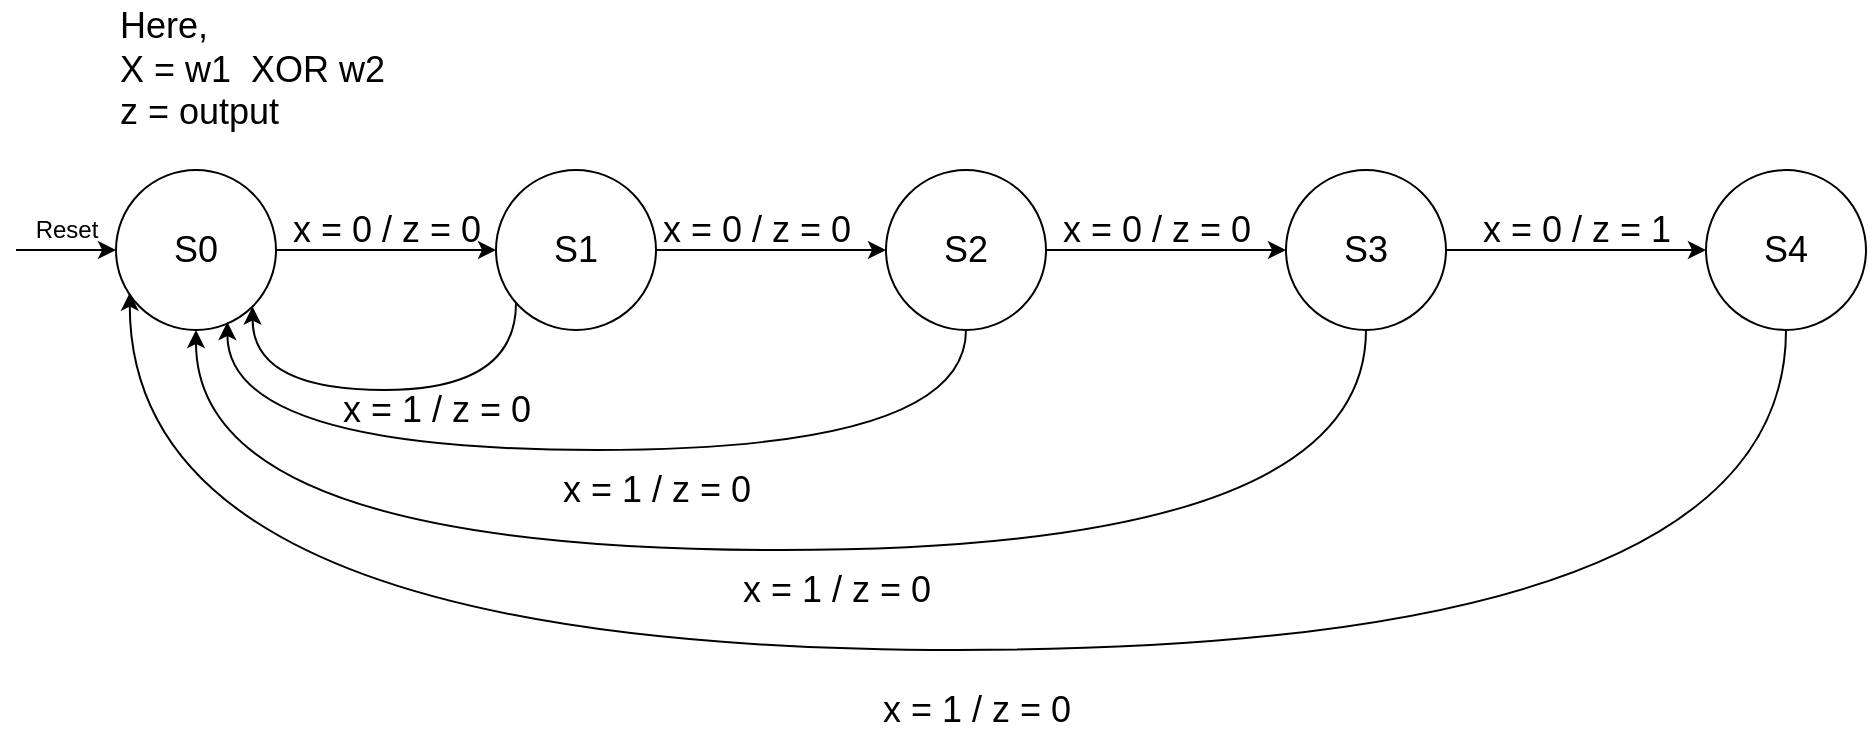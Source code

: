 <mxfile version="13.6.9" type="device" pages="3"><diagram id="5NGOE2tGFWz4HYqvg-R7" name="Exp 01"><mxGraphModel dx="868" dy="450" grid="1" gridSize="10" guides="1" tooltips="1" connect="1" arrows="1" fold="1" page="1" pageScale="1" pageWidth="850" pageHeight="1100" math="0" shadow="0"><root><mxCell id="0"/><mxCell id="1" parent="0"/><mxCell id="p2FqVE2PKyI7lyk0ydrF-8" style="edgeStyle=orthogonalEdgeStyle;rounded=0;orthogonalLoop=1;jettySize=auto;html=1;fontSize=18;" parent="1" source="p2FqVE2PKyI7lyk0ydrF-3" target="p2FqVE2PKyI7lyk0ydrF-4" edge="1"><mxGeometry relative="1" as="geometry"/></mxCell><mxCell id="p2FqVE2PKyI7lyk0ydrF-3" value="S0" style="ellipse;whiteSpace=wrap;html=1;aspect=fixed;fontSize=18;" parent="1" vertex="1"><mxGeometry x="65" y="155" width="80" height="80" as="geometry"/></mxCell><mxCell id="p2FqVE2PKyI7lyk0ydrF-9" style="edgeStyle=orthogonalEdgeStyle;rounded=0;orthogonalLoop=1;jettySize=auto;html=1;exitX=1;exitY=0.5;exitDx=0;exitDy=0;entryX=0;entryY=0.5;entryDx=0;entryDy=0;fontSize=18;" parent="1" source="p2FqVE2PKyI7lyk0ydrF-4" target="p2FqVE2PKyI7lyk0ydrF-5" edge="1"><mxGeometry relative="1" as="geometry"/></mxCell><mxCell id="p2FqVE2PKyI7lyk0ydrF-21" style="edgeStyle=orthogonalEdgeStyle;curved=1;orthogonalLoop=1;jettySize=auto;html=1;entryX=1;entryY=1;entryDx=0;entryDy=0;fontSize=18;" parent="1" source="p2FqVE2PKyI7lyk0ydrF-4" target="p2FqVE2PKyI7lyk0ydrF-3" edge="1"><mxGeometry relative="1" as="geometry"><Array as="points"><mxPoint x="265" y="265"/><mxPoint x="133" y="265"/></Array></mxGeometry></mxCell><mxCell id="p2FqVE2PKyI7lyk0ydrF-4" value="&lt;span style=&quot;font-size: 18px&quot;&gt;S1&lt;/span&gt;" style="ellipse;whiteSpace=wrap;html=1;aspect=fixed;fontSize=18;" parent="1" vertex="1"><mxGeometry x="255" y="155" width="80" height="80" as="geometry"/></mxCell><mxCell id="p2FqVE2PKyI7lyk0ydrF-10" style="edgeStyle=orthogonalEdgeStyle;rounded=0;orthogonalLoop=1;jettySize=auto;html=1;fontSize=18;" parent="1" source="p2FqVE2PKyI7lyk0ydrF-5" target="p2FqVE2PKyI7lyk0ydrF-6" edge="1"><mxGeometry relative="1" as="geometry"/></mxCell><mxCell id="p2FqVE2PKyI7lyk0ydrF-20" style="edgeStyle=orthogonalEdgeStyle;curved=1;orthogonalLoop=1;jettySize=auto;html=1;entryX=0.696;entryY=0.95;entryDx=0;entryDy=0;entryPerimeter=0;exitX=0.5;exitY=1;exitDx=0;exitDy=0;fontSize=18;" parent="1" source="p2FqVE2PKyI7lyk0ydrF-5" target="p2FqVE2PKyI7lyk0ydrF-3" edge="1"><mxGeometry relative="1" as="geometry"><Array as="points"><mxPoint x="490" y="295"/><mxPoint x="121" y="295"/></Array></mxGeometry></mxCell><mxCell id="p2FqVE2PKyI7lyk0ydrF-5" value="&lt;span style=&quot;font-size: 18px&quot;&gt;S2&lt;/span&gt;" style="ellipse;whiteSpace=wrap;html=1;aspect=fixed;fontSize=18;" parent="1" vertex="1"><mxGeometry x="450" y="155" width="80" height="80" as="geometry"/></mxCell><mxCell id="p2FqVE2PKyI7lyk0ydrF-11" style="edgeStyle=orthogonalEdgeStyle;rounded=0;orthogonalLoop=1;jettySize=auto;html=1;entryX=0;entryY=0.5;entryDx=0;entryDy=0;fontSize=18;" parent="1" source="p2FqVE2PKyI7lyk0ydrF-6" target="p2FqVE2PKyI7lyk0ydrF-7" edge="1"><mxGeometry relative="1" as="geometry"/></mxCell><mxCell id="p2FqVE2PKyI7lyk0ydrF-19" style="edgeStyle=orthogonalEdgeStyle;curved=1;orthogonalLoop=1;jettySize=auto;html=1;entryX=0.5;entryY=1;entryDx=0;entryDy=0;fontSize=18;" parent="1" source="p2FqVE2PKyI7lyk0ydrF-6" target="p2FqVE2PKyI7lyk0ydrF-3" edge="1"><mxGeometry relative="1" as="geometry"><Array as="points"><mxPoint x="690" y="345"/><mxPoint x="105" y="345"/></Array></mxGeometry></mxCell><mxCell id="p2FqVE2PKyI7lyk0ydrF-6" value="&lt;span style=&quot;font-size: 18px&quot;&gt;S3&lt;/span&gt;" style="ellipse;whiteSpace=wrap;html=1;aspect=fixed;fontSize=18;" parent="1" vertex="1"><mxGeometry x="650" y="155" width="80" height="80" as="geometry"/></mxCell><mxCell id="p2FqVE2PKyI7lyk0ydrF-16" style="edgeStyle=orthogonalEdgeStyle;orthogonalLoop=1;jettySize=auto;html=1;entryX=0.086;entryY=0.767;entryDx=0;entryDy=0;entryPerimeter=0;curved=1;fontSize=18;" parent="1" source="p2FqVE2PKyI7lyk0ydrF-7" target="p2FqVE2PKyI7lyk0ydrF-3" edge="1"><mxGeometry relative="1" as="geometry"><Array as="points"><mxPoint x="900" y="395"/><mxPoint x="72" y="395"/></Array></mxGeometry></mxCell><mxCell id="p2FqVE2PKyI7lyk0ydrF-7" value="S4" style="ellipse;whiteSpace=wrap;html=1;aspect=fixed;fontSize=18;" parent="1" vertex="1"><mxGeometry x="860" y="155" width="80" height="80" as="geometry"/></mxCell><mxCell id="p2FqVE2PKyI7lyk0ydrF-12" value="x = 0 / z = 0" style="text;html=1;align=center;verticalAlign=middle;resizable=0;points=[];autosize=1;fontSize=18;" parent="1" vertex="1"><mxGeometry x="145" y="170" width="110" height="30" as="geometry"/></mxCell><mxCell id="p2FqVE2PKyI7lyk0ydrF-25" value="x = 1 / z = 0" style="text;html=1;align=center;verticalAlign=middle;resizable=0;points=[];autosize=1;fontSize=18;" parent="1" vertex="1"><mxGeometry x="170" y="260" width="110" height="30" as="geometry"/></mxCell><mxCell id="p2FqVE2PKyI7lyk0ydrF-27" value="Here,&lt;br style=&quot;font-size: 18px;&quot;&gt;X = w1&amp;nbsp; XOR w2&lt;br style=&quot;font-size: 18px;&quot;&gt;z = output" style="text;html=1;align=left;verticalAlign=middle;resizable=0;points=[];autosize=1;fontSize=18;" parent="1" vertex="1"><mxGeometry x="65" y="70" width="150" height="70" as="geometry"/></mxCell><mxCell id="Lc10320GfKvqtvQBCDG6-1" value="x = 0 / z = 0" style="text;html=1;align=center;verticalAlign=middle;resizable=0;points=[];autosize=1;fontSize=18;" parent="1" vertex="1"><mxGeometry x="330" y="170" width="110" height="30" as="geometry"/></mxCell><mxCell id="Lc10320GfKvqtvQBCDG6-2" value="x = 0 / z = 0" style="text;html=1;align=center;verticalAlign=middle;resizable=0;points=[];autosize=1;fontSize=18;" parent="1" vertex="1"><mxGeometry x="530" y="170" width="110" height="30" as="geometry"/></mxCell><mxCell id="Lc10320GfKvqtvQBCDG6-3" value="x = 0 / z = 1" style="text;html=1;align=center;verticalAlign=middle;resizable=0;points=[];autosize=1;fontSize=18;" parent="1" vertex="1"><mxGeometry x="740" y="170" width="110" height="30" as="geometry"/></mxCell><mxCell id="Lc10320GfKvqtvQBCDG6-4" value="x = 1 / z = 0" style="text;html=1;align=center;verticalAlign=middle;resizable=0;points=[];autosize=1;fontSize=18;" parent="1" vertex="1"><mxGeometry x="280" y="300" width="110" height="30" as="geometry"/></mxCell><mxCell id="Lc10320GfKvqtvQBCDG6-5" value="x = 1 / z = 0" style="text;html=1;align=center;verticalAlign=middle;resizable=0;points=[];autosize=1;fontSize=18;" parent="1" vertex="1"><mxGeometry x="370" y="350" width="110" height="30" as="geometry"/></mxCell><mxCell id="Lc10320GfKvqtvQBCDG6-6" value="x = 1 / z = 0" style="text;html=1;align=center;verticalAlign=middle;resizable=0;points=[];autosize=1;fontSize=18;" parent="1" vertex="1"><mxGeometry x="440" y="410" width="110" height="30" as="geometry"/></mxCell><mxCell id="482zhEFr-EVfGNxSW8BC-1" value="" style="endArrow=classic;html=1;entryX=0;entryY=0.5;entryDx=0;entryDy=0;" parent="1" target="p2FqVE2PKyI7lyk0ydrF-3" edge="1"><mxGeometry width="50" height="50" relative="1" as="geometry"><mxPoint x="15" y="195" as="sourcePoint"/><mxPoint x="65" y="190" as="targetPoint"/></mxGeometry></mxCell><mxCell id="482zhEFr-EVfGNxSW8BC-2" value="Reset" style="text;html=1;align=center;verticalAlign=middle;resizable=0;points=[];autosize=1;" parent="1" vertex="1"><mxGeometry x="15" y="175" width="50" height="20" as="geometry"/></mxCell></root></mxGraphModel></diagram><diagram id="tiapFsaYg6s2w18d2oO-" name="Exp 02"><mxGraphModel dx="868" dy="450" grid="1" gridSize="10" guides="1" tooltips="1" connect="1" arrows="1" fold="1" page="1" pageScale="1" pageWidth="850" pageHeight="1100" math="0" shadow="0"><root><mxCell id="bcB_m0hUA_dKD3UI2126-0"/><mxCell id="bcB_m0hUA_dKD3UI2126-1" parent="bcB_m0hUA_dKD3UI2126-0"/><mxCell id="uKXSawTkjNMrsAI7SBF6-1" value="" style="group" parent="bcB_m0hUA_dKD3UI2126-1" vertex="1" connectable="0"><mxGeometry x="150" y="20" width="540.68" height="494.655" as="geometry"/></mxCell><mxCell id="uKXSawTkjNMrsAI7SBF6-0" value="" style="group;container=1;" parent="uKXSawTkjNMrsAI7SBF6-1" vertex="1" connectable="0"><mxGeometry width="540.68" height="494.655" as="geometry"/></mxCell><mxCell id="bJRdIdfa7bELY08noHjK-0" value="S0&lt;br&gt;z = 0" style="ellipse;whiteSpace=wrap;html=1;aspect=fixed;fontSize=21;" parent="uKXSawTkjNMrsAI7SBF6-0" vertex="1"><mxGeometry x="67.585" y="126.724" width="67.585" height="67.585" as="geometry"/></mxCell><mxCell id="7_fNM4bDJis9TwQh7yJK-6" style="edgeStyle=orthogonalEdgeStyle;curved=1;orthogonalLoop=1;jettySize=auto;html=1;entryX=0.5;entryY=1;entryDx=0;entryDy=0;fontSize=18;" parent="uKXSawTkjNMrsAI7SBF6-0" source="bJRdIdfa7bELY08noHjK-1" target="bJRdIdfa7bELY08noHjK-0" edge="1"><mxGeometry relative="1" as="geometry"/></mxCell><mxCell id="bJRdIdfa7bELY08noHjK-1" value="S1&lt;br&gt;z = 0" style="ellipse;whiteSpace=wrap;html=1;aspect=fixed;fontSize=21;" parent="uKXSawTkjNMrsAI7SBF6-0" vertex="1"><mxGeometry x="67.585" y="354.828" width="67.585" height="67.585" as="geometry"/></mxCell><mxCell id="7_fNM4bDJis9TwQh7yJK-12" style="edgeStyle=orthogonalEdgeStyle;curved=1;orthogonalLoop=1;jettySize=auto;html=1;fontSize=18;" parent="uKXSawTkjNMrsAI7SBF6-0" source="bJRdIdfa7bELY08noHjK-2" target="bJRdIdfa7bELY08noHjK-0" edge="1"><mxGeometry relative="1" as="geometry"/></mxCell><mxCell id="7_fNM4bDJis9TwQh7yJK-14" style="edgeStyle=none;orthogonalLoop=1;jettySize=auto;html=1;exitX=0;exitY=1;exitDx=0;exitDy=0;entryX=0.95;entryY=0.713;entryDx=0;entryDy=0;entryPerimeter=0;fontSize=18;curved=1;" parent="uKXSawTkjNMrsAI7SBF6-0" source="bJRdIdfa7bELY08noHjK-2" target="bJRdIdfa7bELY08noHjK-0" edge="1"><mxGeometry relative="1" as="geometry"><Array as="points"><mxPoint x="261.892" y="219.655"/></Array></mxGeometry></mxCell><mxCell id="bJRdIdfa7bELY08noHjK-2" value="S3&lt;br&gt;&lt;span style=&quot;font-size: 18px&quot;&gt;z = 1&lt;/span&gt;" style="ellipse;whiteSpace=wrap;html=1;aspect=fixed;fontSize=21;" parent="uKXSawTkjNMrsAI7SBF6-0" vertex="1"><mxGeometry x="397.062" y="126.724" width="67.585" height="67.585" as="geometry"/></mxCell><mxCell id="Km3mi2Fuon0UNIkUWR2b-0" style="edgeStyle=orthogonalEdgeStyle;curved=1;orthogonalLoop=1;jettySize=auto;html=1;entryX=0;entryY=0.5;entryDx=0;entryDy=0;fontSize=18;strokeColor=none;" parent="uKXSawTkjNMrsAI7SBF6-0" source="bJRdIdfa7bELY08noHjK-0" target="bJRdIdfa7bELY08noHjK-2" edge="1"><mxGeometry relative="1" as="geometry"/></mxCell><mxCell id="Km3mi2Fuon0UNIkUWR2b-1" style="edgeStyle=orthogonalEdgeStyle;curved=1;orthogonalLoop=1;jettySize=auto;html=1;entryX=0.5;entryY=0;entryDx=0;entryDy=0;fontSize=18;" parent="uKXSawTkjNMrsAI7SBF6-0" source="bJRdIdfa7bELY08noHjK-0" target="bJRdIdfa7bELY08noHjK-2" edge="1"><mxGeometry relative="1" as="geometry"><Array as="points"><mxPoint x="101.377" y="84.483"/><mxPoint x="430.854" y="84.483"/></Array></mxGeometry></mxCell><mxCell id="7_fNM4bDJis9TwQh7yJK-8" style="edgeStyle=orthogonalEdgeStyle;curved=1;orthogonalLoop=1;jettySize=auto;html=1;entryX=0.5;entryY=1;entryDx=0;entryDy=0;fontSize=18;" parent="uKXSawTkjNMrsAI7SBF6-0" source="bJRdIdfa7bELY08noHjK-3" target="bJRdIdfa7bELY08noHjK-2" edge="1"><mxGeometry relative="1" as="geometry"/></mxCell><mxCell id="7_fNM4bDJis9TwQh7yJK-10" style="edgeStyle=orthogonalEdgeStyle;curved=1;orthogonalLoop=1;jettySize=auto;html=1;entryX=1;entryY=1;entryDx=0;entryDy=0;fontSize=18;" parent="uKXSawTkjNMrsAI7SBF6-0" source="bJRdIdfa7bELY08noHjK-3" target="bJRdIdfa7bELY08noHjK-0" edge="1"><mxGeometry relative="1" as="geometry"><Array as="points"><mxPoint x="430.854" y="430.862"/><mxPoint x="125.032" y="430.862"/></Array></mxGeometry></mxCell><mxCell id="bJRdIdfa7bELY08noHjK-3" value="S2&lt;br&gt;z = 0" style="ellipse;whiteSpace=wrap;html=1;aspect=fixed;fontSize=21;" parent="uKXSawTkjNMrsAI7SBF6-0" vertex="1"><mxGeometry x="397.062" y="354.828" width="67.585" height="67.585" as="geometry"/></mxCell><mxCell id="7_fNM4bDJis9TwQh7yJK-2" value="w = 0" style="text;html=1;align=center;verticalAlign=middle;resizable=0;points=[];autosize=1;fontSize=18;" parent="uKXSawTkjNMrsAI7SBF6-0" vertex="1"><mxGeometry x="320.684" y="270.345" width="60" height="30" as="geometry"/></mxCell><mxCell id="7_fNM4bDJis9TwQh7yJK-3" value="w = 1" style="text;html=1;align=center;verticalAlign=middle;resizable=0;points=[];autosize=1;fontSize=18;" parent="uKXSawTkjNMrsAI7SBF6-0" vertex="1"><mxGeometry x="253.099" y="50.69" width="60" height="30" as="geometry"/></mxCell><mxCell id="7_fNM4bDJis9TwQh7yJK-1" style="orthogonalLoop=1;jettySize=auto;html=1;entryX=0;entryY=0.5;entryDx=0;entryDy=0;fontSize=18;rounded=0;" parent="uKXSawTkjNMrsAI7SBF6-0" source="bJRdIdfa7bELY08noHjK-0" target="bJRdIdfa7bELY08noHjK-3" edge="1"><mxGeometry relative="1" as="geometry"/></mxCell><mxCell id="7_fNM4bDJis9TwQh7yJK-4" style="edgeStyle=orthogonalEdgeStyle;curved=1;orthogonalLoop=1;jettySize=auto;html=1;entryX=0.588;entryY=1;entryDx=0;entryDy=0;entryPerimeter=0;fontSize=18;exitX=0;exitY=1;exitDx=0;exitDy=0;" parent="uKXSawTkjNMrsAI7SBF6-0" source="bJRdIdfa7bELY08noHjK-1" target="bJRdIdfa7bELY08noHjK-1" edge="1"><mxGeometry relative="1" as="geometry"><Array as="points"><mxPoint x="77.723" y="456.207"/><mxPoint x="107.291" y="456.207"/></Array></mxGeometry></mxCell><mxCell id="7_fNM4bDJis9TwQh7yJK-5" value="w = 0&amp;nbsp;" style="text;html=1;align=center;verticalAlign=middle;resizable=0;points=[];autosize=1;fontSize=18;" parent="uKXSawTkjNMrsAI7SBF6-0" vertex="1"><mxGeometry x="79.913" y="464.655" width="60" height="30" as="geometry"/></mxCell><mxCell id="7_fNM4bDJis9TwQh7yJK-7" value="w = 1" style="text;html=1;align=center;verticalAlign=middle;resizable=0;points=[];autosize=1;fontSize=18;" parent="uKXSawTkjNMrsAI7SBF6-0" vertex="1"><mxGeometry x="15" y="261.897" width="60" height="30" as="geometry"/></mxCell><mxCell id="7_fNM4bDJis9TwQh7yJK-9" value="w = 0" style="text;html=1;align=center;verticalAlign=middle;resizable=0;points=[];autosize=1;fontSize=18;" parent="uKXSawTkjNMrsAI7SBF6-0" vertex="1"><mxGeometry x="472.751" y="270.345" width="60" height="30" as="geometry"/></mxCell><mxCell id="7_fNM4bDJis9TwQh7yJK-11" value="w = 1" style="text;html=1;align=center;verticalAlign=middle;resizable=0;points=[];autosize=1;fontSize=18;" parent="uKXSawTkjNMrsAI7SBF6-0" vertex="1"><mxGeometry x="278.444" y="435.086" width="60" height="30" as="geometry"/></mxCell><mxCell id="7_fNM4bDJis9TwQh7yJK-13" value="w = 0" style="text;html=1;align=center;verticalAlign=middle;resizable=0;points=[];autosize=1;fontSize=18;" parent="uKXSawTkjNMrsAI7SBF6-0" vertex="1"><mxGeometry x="253.099" y="126.722" width="60" height="30" as="geometry"/></mxCell><mxCell id="7_fNM4bDJis9TwQh7yJK-15" value="w = 1" style="text;html=1;align=center;verticalAlign=middle;resizable=0;points=[];autosize=1;fontSize=18;" parent="uKXSawTkjNMrsAI7SBF6-0" vertex="1"><mxGeometry x="253.103" y="165.174" width="60" height="30" as="geometry"/></mxCell><mxCell id="qIK2T3wSCkze1W8hXAeP-0" value="Here,&lt;br style=&quot;font-size: 18px&quot;&gt;w = input&lt;br style=&quot;font-size: 18px&quot;&gt;z = output" style="text;html=1;align=left;verticalAlign=middle;resizable=0;points=[];autosize=1;fontSize=18;" parent="uKXSawTkjNMrsAI7SBF6-0" vertex="1"><mxGeometry width="100" height="70" as="geometry"/></mxCell><mxCell id="lrsvlbAgggtADv4opfeg-0" value="" style="endArrow=classic;html=1;entryX=0;entryY=0.5;entryDx=0;entryDy=0;" parent="uKXSawTkjNMrsAI7SBF6-0" edge="1"><mxGeometry width="50" height="50" relative="1" as="geometry"><mxPoint x="17.58" y="164.17" as="sourcePoint"/><mxPoint x="67.58" y="164.17" as="targetPoint"/></mxGeometry></mxCell><mxCell id="lrsvlbAgggtADv4opfeg-1" value="Reset" style="text;html=1;align=center;verticalAlign=middle;resizable=0;points=[];autosize=1;" parent="uKXSawTkjNMrsAI7SBF6-0" vertex="1"><mxGeometry x="17.58" y="144.17" width="50" height="20" as="geometry"/></mxCell></root></mxGraphModel></diagram><diagram id="YdMVT_fNHOiXeizKJCq8" name="Example 01"><mxGraphModel dx="1449" dy="310" grid="1" gridSize="10" guides="1" tooltips="1" connect="1" arrows="1" fold="1" page="1" pageScale="1" pageWidth="850" pageHeight="1100" math="0" shadow="0"><root><mxCell id="MlbBdSAsrQ15_oxUTQW9-0"/><mxCell id="MlbBdSAsrQ15_oxUTQW9-1" parent="MlbBdSAsrQ15_oxUTQW9-0"/><mxCell id="MlbBdSAsrQ15_oxUTQW9-13" value="" style="edgeStyle=orthogonalEdgeStyle;curved=1;orthogonalLoop=1;jettySize=auto;html=1;" edge="1" parent="MlbBdSAsrQ15_oxUTQW9-1" source="MlbBdSAsrQ15_oxUTQW9-2" target="MlbBdSAsrQ15_oxUTQW9-3"><mxGeometry relative="1" as="geometry"/></mxCell><mxCell id="MlbBdSAsrQ15_oxUTQW9-2" value="S0" style="ellipse;whiteSpace=wrap;html=1;aspect=fixed;" vertex="1" parent="MlbBdSAsrQ15_oxUTQW9-1"><mxGeometry x="30" y="180" width="80" height="80" as="geometry"/></mxCell><mxCell id="MlbBdSAsrQ15_oxUTQW9-15" value="" style="edgeStyle=orthogonalEdgeStyle;curved=1;orthogonalLoop=1;jettySize=auto;html=1;" edge="1" parent="MlbBdSAsrQ15_oxUTQW9-1" source="MlbBdSAsrQ15_oxUTQW9-3" target="MlbBdSAsrQ15_oxUTQW9-4"><mxGeometry relative="1" as="geometry"/></mxCell><mxCell id="MlbBdSAsrQ15_oxUTQW9-21" value="" style="edgeStyle=orthogonalEdgeStyle;curved=1;orthogonalLoop=1;jettySize=auto;html=1;" edge="1" parent="MlbBdSAsrQ15_oxUTQW9-1" source="MlbBdSAsrQ15_oxUTQW9-3" target="MlbBdSAsrQ15_oxUTQW9-7"><mxGeometry relative="1" as="geometry"/></mxCell><mxCell id="MlbBdSAsrQ15_oxUTQW9-3" value="S1" style="ellipse;whiteSpace=wrap;html=1;aspect=fixed;" vertex="1" parent="MlbBdSAsrQ15_oxUTQW9-1"><mxGeometry x="180" y="180" width="80" height="80" as="geometry"/></mxCell><mxCell id="MlbBdSAsrQ15_oxUTQW9-17" value="" style="edgeStyle=orthogonalEdgeStyle;curved=1;orthogonalLoop=1;jettySize=auto;html=1;" edge="1" parent="MlbBdSAsrQ15_oxUTQW9-1" source="MlbBdSAsrQ15_oxUTQW9-4" target="MlbBdSAsrQ15_oxUTQW9-5"><mxGeometry relative="1" as="geometry"/></mxCell><mxCell id="MlbBdSAsrQ15_oxUTQW9-29" style="edgeStyle=orthogonalEdgeStyle;curved=1;orthogonalLoop=1;jettySize=auto;html=1;entryX=1;entryY=0.5;entryDx=0;entryDy=0;" edge="1" parent="MlbBdSAsrQ15_oxUTQW9-1" source="MlbBdSAsrQ15_oxUTQW9-4" target="MlbBdSAsrQ15_oxUTQW9-7"><mxGeometry relative="1" as="geometry"><Array as="points"><mxPoint x="370" y="360"/></Array></mxGeometry></mxCell><mxCell id="MlbBdSAsrQ15_oxUTQW9-4" value="S2" style="ellipse;whiteSpace=wrap;html=1;aspect=fixed;" vertex="1" parent="MlbBdSAsrQ15_oxUTQW9-1"><mxGeometry x="330" y="180" width="80" height="80" as="geometry"/></mxCell><mxCell id="MlbBdSAsrQ15_oxUTQW9-19" value="" style="edgeStyle=orthogonalEdgeStyle;curved=1;orthogonalLoop=1;jettySize=auto;html=1;" edge="1" parent="MlbBdSAsrQ15_oxUTQW9-1" source="MlbBdSAsrQ15_oxUTQW9-5" target="MlbBdSAsrQ15_oxUTQW9-6"><mxGeometry relative="1" as="geometry"/></mxCell><mxCell id="MlbBdSAsrQ15_oxUTQW9-31" style="edgeStyle=orthogonalEdgeStyle;curved=1;orthogonalLoop=1;jettySize=auto;html=1;entryX=0.958;entryY=0.688;entryDx=0;entryDy=0;entryPerimeter=0;" edge="1" parent="MlbBdSAsrQ15_oxUTQW9-1" source="MlbBdSAsrQ15_oxUTQW9-5" target="MlbBdSAsrQ15_oxUTQW9-7"><mxGeometry relative="1" as="geometry"><Array as="points"><mxPoint x="490" y="375"/></Array></mxGeometry></mxCell><mxCell id="MlbBdSAsrQ15_oxUTQW9-5" value="S3" style="ellipse;whiteSpace=wrap;html=1;aspect=fixed;" vertex="1" parent="MlbBdSAsrQ15_oxUTQW9-1"><mxGeometry x="480" y="180" width="80" height="80" as="geometry"/></mxCell><mxCell id="MlbBdSAsrQ15_oxUTQW9-27" style="edgeStyle=orthogonalEdgeStyle;curved=1;orthogonalLoop=1;jettySize=auto;html=1;" edge="1" parent="MlbBdSAsrQ15_oxUTQW9-1" source="MlbBdSAsrQ15_oxUTQW9-6" target="MlbBdSAsrQ15_oxUTQW9-6"><mxGeometry relative="1" as="geometry"><mxPoint x="750" y="200" as="targetPoint"/></mxGeometry></mxCell><mxCell id="MlbBdSAsrQ15_oxUTQW9-33" style="edgeStyle=orthogonalEdgeStyle;curved=1;orthogonalLoop=1;jettySize=auto;html=1;entryX=1;entryY=1;entryDx=0;entryDy=0;" edge="1" parent="MlbBdSAsrQ15_oxUTQW9-1" source="MlbBdSAsrQ15_oxUTQW9-6" target="MlbBdSAsrQ15_oxUTQW9-7"><mxGeometry relative="1" as="geometry"><Array as="points"><mxPoint x="670" y="388"/></Array></mxGeometry></mxCell><mxCell id="MlbBdSAsrQ15_oxUTQW9-6" value="S4" style="ellipse;whiteSpace=wrap;html=1;aspect=fixed;" vertex="1" parent="MlbBdSAsrQ15_oxUTQW9-1"><mxGeometry x="630" y="180" width="80" height="80" as="geometry"/></mxCell><mxCell id="MlbBdSAsrQ15_oxUTQW9-22" value="" style="edgeStyle=orthogonalEdgeStyle;curved=1;orthogonalLoop=1;jettySize=auto;html=1;" edge="1" parent="MlbBdSAsrQ15_oxUTQW9-1" source="MlbBdSAsrQ15_oxUTQW9-7" target="MlbBdSAsrQ15_oxUTQW9-8"><mxGeometry relative="1" as="geometry"/></mxCell><mxCell id="MlbBdSAsrQ15_oxUTQW9-35" style="edgeStyle=orthogonalEdgeStyle;curved=1;orthogonalLoop=1;jettySize=auto;html=1;entryX=0.025;entryY=0.72;entryDx=0;entryDy=0;entryPerimeter=0;" edge="1" parent="MlbBdSAsrQ15_oxUTQW9-1" source="MlbBdSAsrQ15_oxUTQW9-7" target="MlbBdSAsrQ15_oxUTQW9-3"><mxGeometry relative="1" as="geometry"><Array as="points"><mxPoint x="150" y="360"/><mxPoint x="150" y="238"/></Array></mxGeometry></mxCell><mxCell id="MlbBdSAsrQ15_oxUTQW9-7" value="S5" style="ellipse;whiteSpace=wrap;html=1;aspect=fixed;" vertex="1" parent="MlbBdSAsrQ15_oxUTQW9-1"><mxGeometry x="180" y="320" width="80" height="80" as="geometry"/></mxCell><mxCell id="MlbBdSAsrQ15_oxUTQW9-23" value="" style="edgeStyle=orthogonalEdgeStyle;curved=1;orthogonalLoop=1;jettySize=auto;html=1;" edge="1" parent="MlbBdSAsrQ15_oxUTQW9-1" source="MlbBdSAsrQ15_oxUTQW9-8" target="MlbBdSAsrQ15_oxUTQW9-9"><mxGeometry relative="1" as="geometry"/></mxCell><mxCell id="MlbBdSAsrQ15_oxUTQW9-38" style="edgeStyle=orthogonalEdgeStyle;curved=1;orthogonalLoop=1;jettySize=auto;html=1;" edge="1" parent="MlbBdSAsrQ15_oxUTQW9-1" source="MlbBdSAsrQ15_oxUTQW9-8" target="MlbBdSAsrQ15_oxUTQW9-2"><mxGeometry relative="1" as="geometry"><Array as="points"><mxPoint x="50" y="500"/></Array></mxGeometry></mxCell><mxCell id="MlbBdSAsrQ15_oxUTQW9-8" value="S6" style="ellipse;whiteSpace=wrap;html=1;aspect=fixed;" vertex="1" parent="MlbBdSAsrQ15_oxUTQW9-1"><mxGeometry x="180" y="460" width="80" height="80" as="geometry"/></mxCell><mxCell id="MlbBdSAsrQ15_oxUTQW9-40" style="edgeStyle=orthogonalEdgeStyle;curved=1;orthogonalLoop=1;jettySize=auto;html=1;entryX=0;entryY=0.75;entryDx=0;entryDy=0;entryPerimeter=0;" edge="1" parent="MlbBdSAsrQ15_oxUTQW9-1" source="MlbBdSAsrQ15_oxUTQW9-9" target="MlbBdSAsrQ15_oxUTQW9-7"><mxGeometry relative="1" as="geometry"><Array as="points"><mxPoint x="110" y="640"/><mxPoint x="110" y="380"/></Array></mxGeometry></mxCell><mxCell id="MlbBdSAsrQ15_oxUTQW9-42" style="edgeStyle=orthogonalEdgeStyle;curved=1;orthogonalLoop=1;jettySize=auto;html=1;entryX=0.5;entryY=0;entryDx=0;entryDy=0;" edge="1" parent="MlbBdSAsrQ15_oxUTQW9-1" source="MlbBdSAsrQ15_oxUTQW9-9" target="MlbBdSAsrQ15_oxUTQW9-4"><mxGeometry relative="1" as="geometry"><Array as="points"><mxPoint x="850" y="640"/><mxPoint x="850" y="100"/><mxPoint x="370" y="100"/></Array></mxGeometry></mxCell><mxCell id="MlbBdSAsrQ15_oxUTQW9-9" value="S7" style="ellipse;whiteSpace=wrap;html=1;aspect=fixed;" vertex="1" parent="MlbBdSAsrQ15_oxUTQW9-1"><mxGeometry x="180" y="600" width="80" height="80" as="geometry"/></mxCell><mxCell id="MlbBdSAsrQ15_oxUTQW9-10" value="" style="endArrow=classic;html=1;exitX=0;exitY=0.5;exitDx=0;exitDy=0;entryX=0.598;entryY=-0.01;entryDx=0;entryDy=0;curved=1;entryPerimeter=0;" edge="1" parent="MlbBdSAsrQ15_oxUTQW9-1" source="MlbBdSAsrQ15_oxUTQW9-2" target="MlbBdSAsrQ15_oxUTQW9-2"><mxGeometry width="50" height="50" relative="1" as="geometry"><mxPoint x="360" y="310" as="sourcePoint"/><mxPoint x="410" y="260" as="targetPoint"/><Array as="points"><mxPoint x="-10" y="140"/></Array></mxGeometry></mxCell><mxCell id="MlbBdSAsrQ15_oxUTQW9-11" value="W= 0&amp;nbsp; / Z = 0" style="text;html=1;align=center;verticalAlign=middle;resizable=0;points=[];autosize=1;" vertex="1" parent="MlbBdSAsrQ15_oxUTQW9-1"><mxGeometry x="10" y="130" width="80" height="20" as="geometry"/></mxCell><mxCell id="MlbBdSAsrQ15_oxUTQW9-14" value="W = 1 / Z = 0" style="text;html=1;align=center;verticalAlign=middle;resizable=0;points=[];autosize=1;" vertex="1" parent="MlbBdSAsrQ15_oxUTQW9-1"><mxGeometry x="100" y="180" width="80" height="20" as="geometry"/></mxCell><mxCell id="MlbBdSAsrQ15_oxUTQW9-16" value="W = 1 / Z = 0" style="text;html=1;align=center;verticalAlign=middle;resizable=0;points=[];autosize=1;" vertex="1" parent="MlbBdSAsrQ15_oxUTQW9-1"><mxGeometry x="250" y="190" width="80" height="20" as="geometry"/></mxCell><mxCell id="MlbBdSAsrQ15_oxUTQW9-18" value="W = 1 / Z = 0" style="text;html=1;align=center;verticalAlign=middle;resizable=0;points=[];autosize=1;" vertex="1" parent="MlbBdSAsrQ15_oxUTQW9-1"><mxGeometry x="400" y="190" width="80" height="20" as="geometry"/></mxCell><mxCell id="MlbBdSAsrQ15_oxUTQW9-20" value="&lt;span style=&quot;color: rgb(0 , 0 , 0) ; font-family: &amp;#34;helvetica&amp;#34; ; font-size: 12px ; font-style: normal ; font-weight: 400 ; letter-spacing: normal ; text-align: center ; text-indent: 0px ; text-transform: none ; word-spacing: 0px ; background-color: rgb(248 , 249 , 250) ; display: inline ; float: none&quot;&gt;W = 1 / Z = 1&lt;/span&gt;" style="text;whiteSpace=wrap;html=1;" vertex="1" parent="MlbBdSAsrQ15_oxUTQW9-1"><mxGeometry x="560" y="185" width="90" height="30" as="geometry"/></mxCell><mxCell id="MlbBdSAsrQ15_oxUTQW9-24" value="W= 0&amp;nbsp; / Z = 0" style="text;html=1;align=center;verticalAlign=middle;resizable=0;points=[];autosize=1;" vertex="1" parent="MlbBdSAsrQ15_oxUTQW9-1"><mxGeometry x="230" y="280" width="80" height="20" as="geometry"/></mxCell><mxCell id="MlbBdSAsrQ15_oxUTQW9-25" value="W= 0&amp;nbsp; / Z = 0" style="text;html=1;align=center;verticalAlign=middle;resizable=0;points=[];autosize=1;" vertex="1" parent="MlbBdSAsrQ15_oxUTQW9-1"><mxGeometry x="236.5" y="420" width="80" height="20" as="geometry"/></mxCell><mxCell id="MlbBdSAsrQ15_oxUTQW9-26" value="W= 1&amp;nbsp; / Z = 1" style="text;html=1;align=center;verticalAlign=middle;resizable=0;points=[];autosize=1;" vertex="1" parent="MlbBdSAsrQ15_oxUTQW9-1"><mxGeometry x="236.5" y="560" width="80" height="20" as="geometry"/></mxCell><mxCell id="MlbBdSAsrQ15_oxUTQW9-28" value="W = 1 / Z = 0" style="text;html=1;align=center;verticalAlign=middle;resizable=0;points=[];autosize=1;" vertex="1" parent="MlbBdSAsrQ15_oxUTQW9-1"><mxGeometry x="730" y="190" width="80" height="20" as="geometry"/></mxCell><mxCell id="MlbBdSAsrQ15_oxUTQW9-30" value="W= 0&amp;nbsp; / Z = 0" style="text;html=1;align=center;verticalAlign=middle;resizable=0;points=[];autosize=1;" vertex="1" parent="MlbBdSAsrQ15_oxUTQW9-1"><mxGeometry x="350" y="320" width="80" height="20" as="geometry"/></mxCell><mxCell id="MlbBdSAsrQ15_oxUTQW9-32" value="W= 0&amp;nbsp; / Z = 0" style="text;html=1;align=center;verticalAlign=middle;resizable=0;points=[];autosize=1;" vertex="1" parent="MlbBdSAsrQ15_oxUTQW9-1"><mxGeometry x="453" y="330" width="80" height="20" as="geometry"/></mxCell><mxCell id="MlbBdSAsrQ15_oxUTQW9-34" value="W= 0&amp;nbsp; / Z = 0" style="text;html=1;align=center;verticalAlign=middle;resizable=0;points=[];autosize=1;" vertex="1" parent="MlbBdSAsrQ15_oxUTQW9-1"><mxGeometry x="600" y="350" width="80" height="20" as="geometry"/></mxCell><mxCell id="MlbBdSAsrQ15_oxUTQW9-36" value="W= 1&amp;nbsp; / Z = 0" style="text;html=1;align=center;verticalAlign=middle;resizable=0;points=[];autosize=1;" vertex="1" parent="MlbBdSAsrQ15_oxUTQW9-1"><mxGeometry x="60" y="300" width="80" height="20" as="geometry"/></mxCell><mxCell id="MlbBdSAsrQ15_oxUTQW9-39" value="W= 0&amp;nbsp; / Z = 0" style="text;html=1;align=center;verticalAlign=middle;resizable=0;points=[];autosize=1;" vertex="1" parent="MlbBdSAsrQ15_oxUTQW9-1"><mxGeometry y="450" width="80" height="20" as="geometry"/></mxCell><mxCell id="MlbBdSAsrQ15_oxUTQW9-41" value="W= 0&amp;nbsp; / Z = 0" style="text;html=1;align=center;verticalAlign=middle;resizable=0;points=[];autosize=1;" vertex="1" parent="MlbBdSAsrQ15_oxUTQW9-1"><mxGeometry x="20" y="540" width="80" height="20" as="geometry"/></mxCell><mxCell id="MlbBdSAsrQ15_oxUTQW9-43" value="W= 1&amp;nbsp; / Z = 0" style="text;html=1;align=center;verticalAlign=middle;resizable=0;points=[];autosize=1;" vertex="1" parent="MlbBdSAsrQ15_oxUTQW9-1"><mxGeometry x="600" y="560" width="80" height="20" as="geometry"/></mxCell><mxCell id="a8VtR12q17ficfJbeBzN-0" value="" style="endArrow=classic;html=1;entryX=0;entryY=0.5;entryDx=0;entryDy=0;" edge="1" parent="MlbBdSAsrQ15_oxUTQW9-1" target="MlbBdSAsrQ15_oxUTQW9-2"><mxGeometry width="50" height="50" relative="1" as="geometry"><mxPoint x="-40" y="220" as="sourcePoint"/><mxPoint x="170" y="240" as="targetPoint"/></mxGeometry></mxCell><mxCell id="a8VtR12q17ficfJbeBzN-1" value="Reset = 0" style="text;html=1;align=center;verticalAlign=middle;resizable=0;points=[];autosize=1;" vertex="1" parent="MlbBdSAsrQ15_oxUTQW9-1"><mxGeometry x="-50" y="230" width="70" height="20" as="geometry"/></mxCell></root></mxGraphModel></diagram></mxfile>